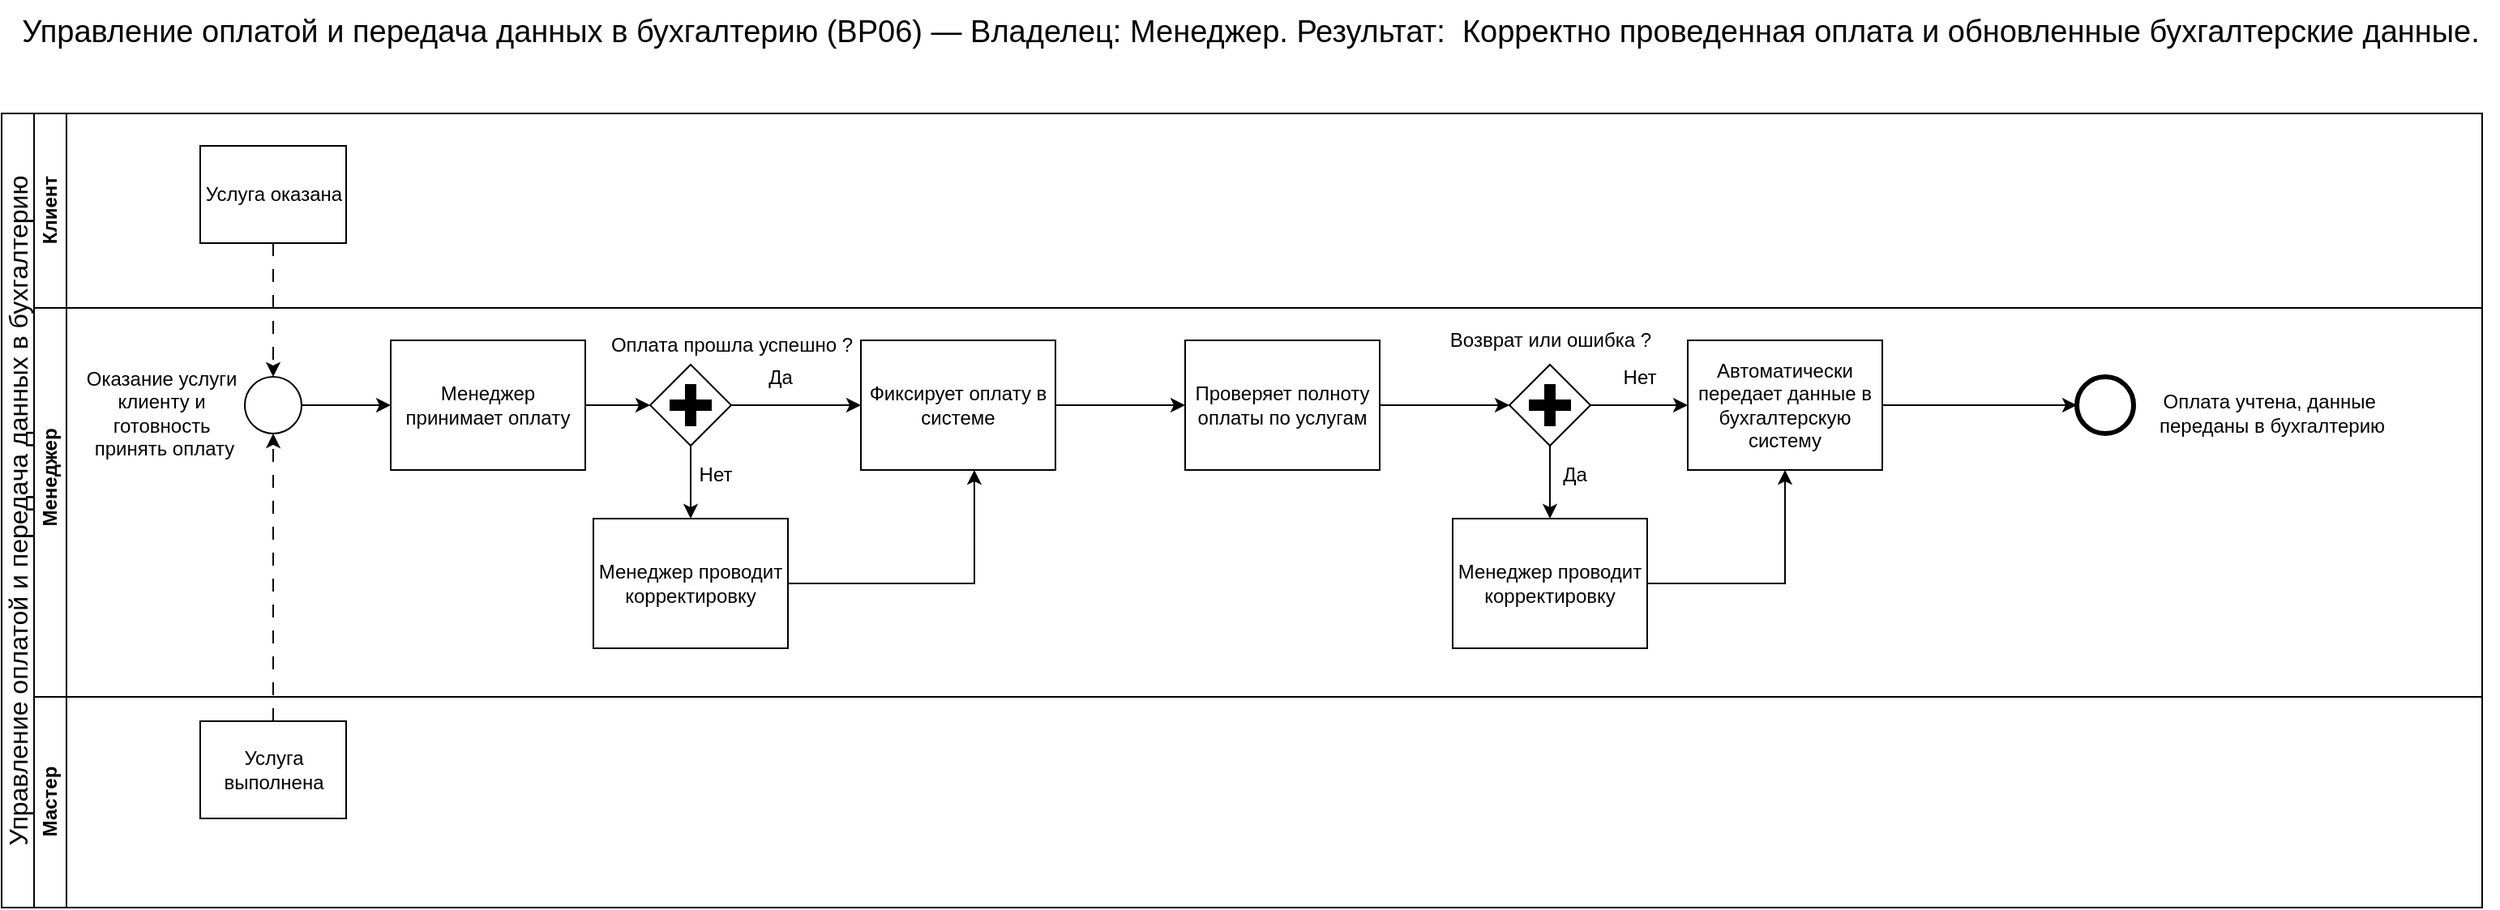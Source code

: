 <mxfile version="28.0.6">
  <diagram name="Страница — 1" id="pgSoBSzNcnjz_RUL23Q5">
    <mxGraphModel dx="1884" dy="1115" grid="1" gridSize="10" guides="1" tooltips="1" connect="1" arrows="1" fold="1" page="1" pageScale="1" pageWidth="827" pageHeight="1169" math="0" shadow="0">
      <root>
        <mxCell id="0" />
        <mxCell id="1" parent="0" />
        <mxCell id="gyZnTWZKLgBVte_kdoAI-3" value="&lt;font style=&quot;font-size: 19px;&quot;&gt;Управление&amp;nbsp;оплатой и передача данных в бухгалтерию (BP06) — Владелец: Менеджер. Результат:&amp;nbsp;&amp;nbsp;Корректно проведенная оплата и обновленные бухгалтерские данные.&lt;/font&gt;" style="text;html=1;align=center;verticalAlign=middle;resizable=0;points=[];autosize=1;strokeColor=none;fillColor=none;" parent="1" vertex="1">
          <mxGeometry x="-800" y="10" width="1540" height="40" as="geometry" />
        </mxCell>
        <mxCell id="gyZnTWZKLgBVte_kdoAI-4" value="&lt;span style=&quot;font-weight: 400; text-wrap-mode: nowrap;&quot;&gt;&lt;font style=&quot;font-size: 16px;&quot;&gt;Управление&amp;nbsp;оплатой и передача данных в бухгалтерию&lt;/font&gt;&lt;/span&gt;" style="swimlane;html=1;childLayout=stackLayout;resizeParent=1;resizeParentMax=0;horizontal=0;startSize=20;horizontalStack=0;whiteSpace=wrap;" parent="1" vertex="1">
          <mxGeometry x="-800" y="80" width="1530" height="490" as="geometry" />
        </mxCell>
        <mxCell id="gyZnTWZKLgBVte_kdoAI-5" value="Клиент" style="swimlane;html=1;startSize=20;horizontal=0;" parent="gyZnTWZKLgBVte_kdoAI-4" vertex="1">
          <mxGeometry x="20" width="1510" height="120" as="geometry" />
        </mxCell>
        <mxCell id="gyZnTWZKLgBVte_kdoAI-11" value="Услуга оказана" style="whiteSpace=wrap;html=1;" parent="gyZnTWZKLgBVte_kdoAI-5" vertex="1">
          <mxGeometry x="102.5" y="20" width="90" height="60" as="geometry" />
        </mxCell>
        <mxCell id="gyZnTWZKLgBVte_kdoAI-13" style="edgeStyle=orthogonalEdgeStyle;rounded=0;orthogonalLoop=1;jettySize=auto;html=1;exitX=0.5;exitY=1;exitDx=0;exitDy=0;entryX=0.5;entryY=0;entryDx=0;entryDy=0;entryPerimeter=0;dashed=1;dashPattern=8 8;" parent="gyZnTWZKLgBVte_kdoAI-4" source="gyZnTWZKLgBVte_kdoAI-11" target="gyZnTWZKLgBVte_kdoAI-10" edge="1">
          <mxGeometry relative="1" as="geometry" />
        </mxCell>
        <mxCell id="gyZnTWZKLgBVte_kdoAI-6" value="&lt;span style=&quot;white-space: pre;&quot;&gt;&#x9;&lt;/span&gt;&lt;span style=&quot;white-space: pre;&quot;&gt;&#x9;&lt;/span&gt;&lt;span style=&quot;white-space: pre;&quot;&gt;&#x9;&lt;/span&gt;&lt;span style=&quot;white-space: pre;&quot;&gt;&#x9;&lt;/span&gt;&lt;span style=&quot;white-space: pre;&quot;&gt;&#x9;&lt;/span&gt;&lt;span style=&quot;white-space: pre;&quot;&gt;&#x9;&lt;/span&gt;Менеджер" style="swimlane;html=1;startSize=20;horizontal=0;" parent="gyZnTWZKLgBVte_kdoAI-4" vertex="1">
          <mxGeometry x="20" y="120" width="1510" height="370" as="geometry" />
        </mxCell>
        <mxCell id="gyZnTWZKLgBVte_kdoAI-10" value="" style="points=[[0.145,0.145,0],[0.5,0,0],[0.855,0.145,0],[1,0.5,0],[0.855,0.855,0],[0.5,1,0],[0.145,0.855,0],[0,0.5,0]];shape=mxgraph.bpmn.event;html=1;verticalLabelPosition=bottom;labelBackgroundColor=#ffffff;verticalAlign=top;align=center;perimeter=ellipsePerimeter;outlineConnect=0;aspect=fixed;outline=standard;symbol=general;" parent="gyZnTWZKLgBVte_kdoAI-6" vertex="1">
          <mxGeometry x="130" y="42.5" width="35" height="35" as="geometry" />
        </mxCell>
        <mxCell id="gyZnTWZKLgBVte_kdoAI-15" value="Оказание услуги&amp;nbsp;&lt;div&gt;клиенту и&amp;nbsp;&lt;div&gt;готовность&amp;nbsp;&lt;/div&gt;&lt;div&gt;принять оплату&lt;/div&gt;&lt;/div&gt;" style="text;html=1;align=center;verticalAlign=middle;resizable=0;points=[];autosize=1;strokeColor=none;fillColor=none;" parent="gyZnTWZKLgBVte_kdoAI-6" vertex="1">
          <mxGeometry x="20" y="30" width="120" height="70" as="geometry" />
        </mxCell>
        <mxCell id="gyZnTWZKLgBVte_kdoAI-16" value="Менеджер принимает оплату" style="points=[[0.25,0,0],[0.5,0,0],[0.75,0,0],[1,0.25,0],[1,0.5,0],[1,0.75,0],[0.75,1,0],[0.5,1,0],[0.25,1,0],[0,0.75,0],[0,0.5,0],[0,0.25,0]];shape=mxgraph.bpmn.task2;whiteSpace=wrap;rectStyle=rounded;size=10;html=1;container=1;expand=0;collapsible=0;taskMarker=abstract;" parent="gyZnTWZKLgBVte_kdoAI-6" vertex="1">
          <mxGeometry x="220" y="20" width="120" height="80" as="geometry" />
        </mxCell>
        <mxCell id="gyZnTWZKLgBVte_kdoAI-18" value="Фиксирует оплату в системе" style="points=[[0.25,0,0],[0.5,0,0],[0.75,0,0],[1,0.25,0],[1,0.5,0],[1,0.75,0],[0.75,1,0],[0.5,1,0],[0.25,1,0],[0,0.75,0],[0,0.5,0],[0,0.25,0]];shape=mxgraph.bpmn.task2;whiteSpace=wrap;rectStyle=rounded;size=10;html=1;container=1;expand=0;collapsible=0;taskMarker=abstract;" parent="gyZnTWZKLgBVte_kdoAI-6" vertex="1">
          <mxGeometry x="510" y="20" width="120" height="80" as="geometry" />
        </mxCell>
        <mxCell id="gyZnTWZKLgBVte_kdoAI-19" style="edgeStyle=orthogonalEdgeStyle;rounded=0;orthogonalLoop=1;jettySize=auto;html=1;exitX=1;exitY=0.5;exitDx=0;exitDy=0;exitPerimeter=0;entryX=0;entryY=0.5;entryDx=0;entryDy=0;entryPerimeter=0;" parent="gyZnTWZKLgBVte_kdoAI-6" source="gyZnTWZKLgBVte_kdoAI-10" target="gyZnTWZKLgBVte_kdoAI-16" edge="1">
          <mxGeometry relative="1" as="geometry" />
        </mxCell>
        <mxCell id="gyZnTWZKLgBVte_kdoAI-20" style="edgeStyle=orthogonalEdgeStyle;rounded=0;orthogonalLoop=1;jettySize=auto;html=1;exitX=1;exitY=0.5;exitDx=0;exitDy=0;exitPerimeter=0;entryX=0;entryY=0.5;entryDx=0;entryDy=0;entryPerimeter=0;" parent="gyZnTWZKLgBVte_kdoAI-6" source="gyZnTWZKLgBVte_kdoAI-16" edge="1">
          <mxGeometry relative="1" as="geometry">
            <mxPoint x="380" y="60" as="targetPoint" />
          </mxGeometry>
        </mxCell>
        <mxCell id="gyZnTWZKLgBVte_kdoAI-24" style="edgeStyle=orthogonalEdgeStyle;rounded=0;orthogonalLoop=1;jettySize=auto;html=1;exitX=1;exitY=0.5;exitDx=0;exitDy=0;exitPerimeter=0;entryX=0;entryY=0.5;entryDx=0;entryDy=0;entryPerimeter=0;" parent="gyZnTWZKLgBVte_kdoAI-6" source="gyZnTWZKLgBVte_kdoAI-18" edge="1">
          <mxGeometry relative="1" as="geometry">
            <mxPoint x="710" y="60" as="targetPoint" />
          </mxGeometry>
        </mxCell>
        <mxCell id="gyZnTWZKLgBVte_kdoAI-7" value="Мастер" style="swimlane;html=1;startSize=20;horizontal=0;" parent="gyZnTWZKLgBVte_kdoAI-6" vertex="1">
          <mxGeometry y="240" width="1510" height="130" as="geometry">
            <mxRectangle x="20" y="240" width="740" height="30" as="alternateBounds" />
          </mxGeometry>
        </mxCell>
        <mxCell id="gyZnTWZKLgBVte_kdoAI-12" value="Услуга выполнена" style="whiteSpace=wrap;html=1;" parent="gyZnTWZKLgBVte_kdoAI-7" vertex="1">
          <mxGeometry x="102.5" y="15" width="90" height="60" as="geometry" />
        </mxCell>
        <mxCell id="gyZnTWZKLgBVte_kdoAI-14" style="edgeStyle=orthogonalEdgeStyle;rounded=0;orthogonalLoop=1;jettySize=auto;html=1;exitX=0.5;exitY=0;exitDx=0;exitDy=0;entryX=0.5;entryY=1;entryDx=0;entryDy=0;entryPerimeter=0;dashed=1;dashPattern=8 8;" parent="gyZnTWZKLgBVte_kdoAI-6" source="gyZnTWZKLgBVte_kdoAI-12" target="gyZnTWZKLgBVte_kdoAI-10" edge="1">
          <mxGeometry relative="1" as="geometry" />
        </mxCell>
        <mxCell id="gyZnTWZKLgBVte_kdoAI-29" value="Проверяет полноту оплаты по услугам" style="points=[[0.25,0,0],[0.5,0,0],[0.75,0,0],[1,0.25,0],[1,0.5,0],[1,0.75,0],[0.75,1,0],[0.5,1,0],[0.25,1,0],[0,0.75,0],[0,0.5,0],[0,0.25,0]];shape=mxgraph.bpmn.task2;whiteSpace=wrap;rectStyle=rounded;size=10;html=1;container=1;expand=0;collapsible=0;taskMarker=abstract;" parent="gyZnTWZKLgBVte_kdoAI-6" vertex="1">
          <mxGeometry x="710" y="20" width="120" height="80" as="geometry" />
        </mxCell>
        <mxCell id="gyZnTWZKLgBVte_kdoAI-30" value="Менеджер проводит корректировку" style="points=[[0.25,0,0],[0.5,0,0],[0.75,0,0],[1,0.25,0],[1,0.5,0],[1,0.75,0],[0.75,1,0],[0.5,1,0],[0.25,1,0],[0,0.75,0],[0,0.5,0],[0,0.25,0]];shape=mxgraph.bpmn.task2;whiteSpace=wrap;rectStyle=rounded;size=10;html=1;container=1;expand=0;collapsible=0;taskMarker=abstract;" parent="gyZnTWZKLgBVte_kdoAI-6" vertex="1">
          <mxGeometry x="345" y="130" width="120" height="80" as="geometry" />
        </mxCell>
        <mxCell id="gyZnTWZKLgBVte_kdoAI-35" value="Автоматически передает данные в бухгалтерскую систему" style="points=[[0.25,0,0],[0.5,0,0],[0.75,0,0],[1,0.25,0],[1,0.5,0],[1,0.75,0],[0.75,1,0],[0.5,1,0],[0.25,1,0],[0,0.75,0],[0,0.5,0],[0,0.25,0]];shape=mxgraph.bpmn.task2;whiteSpace=wrap;rectStyle=rounded;size=10;html=1;container=1;expand=0;collapsible=0;taskMarker=abstract;" parent="gyZnTWZKLgBVte_kdoAI-6" vertex="1">
          <mxGeometry x="1020" y="20" width="120" height="80" as="geometry" />
        </mxCell>
        <mxCell id="wgD_21ILpuJ7Zoqgytha-1" value="" style="points=[[0.145,0.145,0],[0.5,0,0],[0.855,0.145,0],[1,0.5,0],[0.855,0.855,0],[0.5,1,0],[0.145,0.855,0],[0,0.5,0]];shape=mxgraph.bpmn.event;html=1;verticalLabelPosition=bottom;labelBackgroundColor=#ffffff;verticalAlign=top;align=center;perimeter=ellipsePerimeter;outlineConnect=0;aspect=fixed;outline=end;symbol=terminate2;" parent="gyZnTWZKLgBVte_kdoAI-6" vertex="1">
          <mxGeometry x="1260" y="42.5" width="35" height="35" as="geometry" />
        </mxCell>
        <mxCell id="wgD_21ILpuJ7Zoqgytha-2" value="Оплата учтена, данные&amp;nbsp;&lt;div&gt;переданы в бухгалтерию&lt;/div&gt;" style="text;html=1;align=center;verticalAlign=middle;resizable=0;points=[];autosize=1;strokeColor=none;fillColor=none;" parent="gyZnTWZKLgBVte_kdoAI-6" vertex="1">
          <mxGeometry x="1300" y="45" width="160" height="40" as="geometry" />
        </mxCell>
        <mxCell id="X3sDf4wkFTPQs9TPDZ_l-2" value="" style="points=[[0.25,0.25,0],[0.5,0,0],[0.75,0.25,0],[1,0.5,0],[0.75,0.75,0],[0.5,1,0],[0.25,0.75,0],[0,0.5,0]];shape=mxgraph.bpmn.gateway2;html=1;verticalLabelPosition=bottom;labelBackgroundColor=#ffffff;verticalAlign=top;align=center;perimeter=rhombusPerimeter;outlineConnect=0;outline=none;symbol=none;gwType=parallel;" parent="gyZnTWZKLgBVte_kdoAI-6" vertex="1">
          <mxGeometry x="380" y="35" width="50" height="50" as="geometry" />
        </mxCell>
        <mxCell id="X3sDf4wkFTPQs9TPDZ_l-4" style="edgeStyle=orthogonalEdgeStyle;rounded=0;orthogonalLoop=1;jettySize=auto;html=1;exitX=1;exitY=0.5;exitDx=0;exitDy=0;exitPerimeter=0;entryX=0;entryY=0.5;entryDx=0;entryDy=0;entryPerimeter=0;" parent="gyZnTWZKLgBVte_kdoAI-6" source="X3sDf4wkFTPQs9TPDZ_l-2" target="gyZnTWZKLgBVte_kdoAI-18" edge="1">
          <mxGeometry relative="1" as="geometry" />
        </mxCell>
        <mxCell id="X3sDf4wkFTPQs9TPDZ_l-6" style="edgeStyle=orthogonalEdgeStyle;rounded=0;orthogonalLoop=1;jettySize=auto;html=1;exitX=0.5;exitY=1;exitDx=0;exitDy=0;exitPerimeter=0;entryX=0.5;entryY=0;entryDx=0;entryDy=0;entryPerimeter=0;" parent="gyZnTWZKLgBVte_kdoAI-6" source="X3sDf4wkFTPQs9TPDZ_l-2" target="gyZnTWZKLgBVte_kdoAI-30" edge="1">
          <mxGeometry relative="1" as="geometry" />
        </mxCell>
        <mxCell id="X3sDf4wkFTPQs9TPDZ_l-8" style="edgeStyle=orthogonalEdgeStyle;rounded=0;orthogonalLoop=1;jettySize=auto;html=1;exitX=1;exitY=0.5;exitDx=0;exitDy=0;exitPerimeter=0;entryX=0.583;entryY=1;entryDx=0;entryDy=0;entryPerimeter=0;" parent="gyZnTWZKLgBVte_kdoAI-6" source="gyZnTWZKLgBVte_kdoAI-30" target="gyZnTWZKLgBVte_kdoAI-18" edge="1">
          <mxGeometry relative="1" as="geometry">
            <mxPoint x="578" y="104" as="targetPoint" />
          </mxGeometry>
        </mxCell>
        <mxCell id="X3sDf4wkFTPQs9TPDZ_l-13" style="edgeStyle=orthogonalEdgeStyle;rounded=0;orthogonalLoop=1;jettySize=auto;html=1;exitX=1;exitY=0.5;exitDx=0;exitDy=0;exitPerimeter=0;" parent="gyZnTWZKLgBVte_kdoAI-6" source="X3sDf4wkFTPQs9TPDZ_l-10" edge="1">
          <mxGeometry relative="1" as="geometry">
            <mxPoint x="1020" y="60" as="targetPoint" />
          </mxGeometry>
        </mxCell>
        <mxCell id="X3sDf4wkFTPQs9TPDZ_l-10" value="" style="points=[[0.25,0.25,0],[0.5,0,0],[0.75,0.25,0],[1,0.5,0],[0.75,0.75,0],[0.5,1,0],[0.25,0.75,0],[0,0.5,0]];shape=mxgraph.bpmn.gateway2;html=1;verticalLabelPosition=bottom;labelBackgroundColor=#ffffff;verticalAlign=top;align=center;perimeter=rhombusPerimeter;outlineConnect=0;outline=none;symbol=none;gwType=parallel;" parent="gyZnTWZKLgBVte_kdoAI-6" vertex="1">
          <mxGeometry x="910" y="35" width="50" height="50" as="geometry" />
        </mxCell>
        <mxCell id="X3sDf4wkFTPQs9TPDZ_l-11" value="Возврат или ошибка ?" style="text;html=1;align=center;verticalAlign=middle;resizable=0;points=[];autosize=1;strokeColor=none;fillColor=none;" parent="gyZnTWZKLgBVte_kdoAI-6" vertex="1">
          <mxGeometry x="860" y="5" width="150" height="30" as="geometry" />
        </mxCell>
        <mxCell id="X3sDf4wkFTPQs9TPDZ_l-12" style="edgeStyle=orthogonalEdgeStyle;rounded=0;orthogonalLoop=1;jettySize=auto;html=1;exitX=1;exitY=0.5;exitDx=0;exitDy=0;exitPerimeter=0;entryX=0;entryY=0.5;entryDx=0;entryDy=0;entryPerimeter=0;" parent="gyZnTWZKLgBVte_kdoAI-6" source="gyZnTWZKLgBVte_kdoAI-29" target="X3sDf4wkFTPQs9TPDZ_l-10" edge="1">
          <mxGeometry relative="1" as="geometry" />
        </mxCell>
        <mxCell id="X3sDf4wkFTPQs9TPDZ_l-15" value="Менеджер проводит корректировку" style="points=[[0.25,0,0],[0.5,0,0],[0.75,0,0],[1,0.25,0],[1,0.5,0],[1,0.75,0],[0.75,1,0],[0.5,1,0],[0.25,1,0],[0,0.75,0],[0,0.5,0],[0,0.25,0]];shape=mxgraph.bpmn.task2;whiteSpace=wrap;rectStyle=rounded;size=10;html=1;container=1;expand=0;collapsible=0;taskMarker=abstract;" parent="gyZnTWZKLgBVte_kdoAI-6" vertex="1">
          <mxGeometry x="875" y="130" width="120" height="80" as="geometry" />
        </mxCell>
        <mxCell id="X3sDf4wkFTPQs9TPDZ_l-16" style="edgeStyle=orthogonalEdgeStyle;rounded=0;orthogonalLoop=1;jettySize=auto;html=1;exitX=0.5;exitY=1;exitDx=0;exitDy=0;exitPerimeter=0;entryX=0.5;entryY=0;entryDx=0;entryDy=0;entryPerimeter=0;" parent="gyZnTWZKLgBVte_kdoAI-6" source="X3sDf4wkFTPQs9TPDZ_l-10" target="X3sDf4wkFTPQs9TPDZ_l-15" edge="1">
          <mxGeometry relative="1" as="geometry" />
        </mxCell>
        <mxCell id="X3sDf4wkFTPQs9TPDZ_l-18" style="edgeStyle=orthogonalEdgeStyle;rounded=0;orthogonalLoop=1;jettySize=auto;html=1;exitX=1;exitY=0.5;exitDx=0;exitDy=0;exitPerimeter=0;entryX=0.5;entryY=1;entryDx=0;entryDy=0;entryPerimeter=0;" parent="gyZnTWZKLgBVte_kdoAI-6" source="X3sDf4wkFTPQs9TPDZ_l-15" target="gyZnTWZKLgBVte_kdoAI-35" edge="1">
          <mxGeometry relative="1" as="geometry" />
        </mxCell>
        <mxCell id="X3sDf4wkFTPQs9TPDZ_l-19" style="edgeStyle=orthogonalEdgeStyle;rounded=0;orthogonalLoop=1;jettySize=auto;html=1;exitX=1;exitY=0.5;exitDx=0;exitDy=0;exitPerimeter=0;entryX=0;entryY=0.5;entryDx=0;entryDy=0;entryPerimeter=0;" parent="gyZnTWZKLgBVte_kdoAI-6" source="gyZnTWZKLgBVte_kdoAI-35" target="wgD_21ILpuJ7Zoqgytha-1" edge="1">
          <mxGeometry relative="1" as="geometry" />
        </mxCell>
        <mxCell id="X3sDf4wkFTPQs9TPDZ_l-3" value="Оплата прошла успешно ?" style="text;html=1;align=center;verticalAlign=middle;resizable=0;points=[];autosize=1;strokeColor=none;fillColor=none;" parent="1" vertex="1">
          <mxGeometry x="-435" y="208" width="170" height="30" as="geometry" />
        </mxCell>
        <mxCell id="X3sDf4wkFTPQs9TPDZ_l-5" value="Да" style="text;html=1;align=center;verticalAlign=middle;resizable=0;points=[];autosize=1;strokeColor=none;fillColor=none;" parent="1" vertex="1">
          <mxGeometry x="-340" y="228" width="40" height="30" as="geometry" />
        </mxCell>
        <mxCell id="X3sDf4wkFTPQs9TPDZ_l-7" value="Нет" style="text;html=1;align=center;verticalAlign=middle;resizable=0;points=[];autosize=1;strokeColor=none;fillColor=none;" parent="1" vertex="1">
          <mxGeometry x="-380" y="288" width="40" height="30" as="geometry" />
        </mxCell>
        <mxCell id="X3sDf4wkFTPQs9TPDZ_l-14" value="Нет" style="text;html=1;align=center;verticalAlign=middle;resizable=0;points=[];autosize=1;strokeColor=none;fillColor=none;" parent="1" vertex="1">
          <mxGeometry x="190" y="228" width="40" height="30" as="geometry" />
        </mxCell>
        <mxCell id="X3sDf4wkFTPQs9TPDZ_l-17" value="Да" style="text;html=1;align=center;verticalAlign=middle;resizable=0;points=[];autosize=1;strokeColor=none;fillColor=none;" parent="1" vertex="1">
          <mxGeometry x="150" y="288" width="40" height="30" as="geometry" />
        </mxCell>
      </root>
    </mxGraphModel>
  </diagram>
</mxfile>
